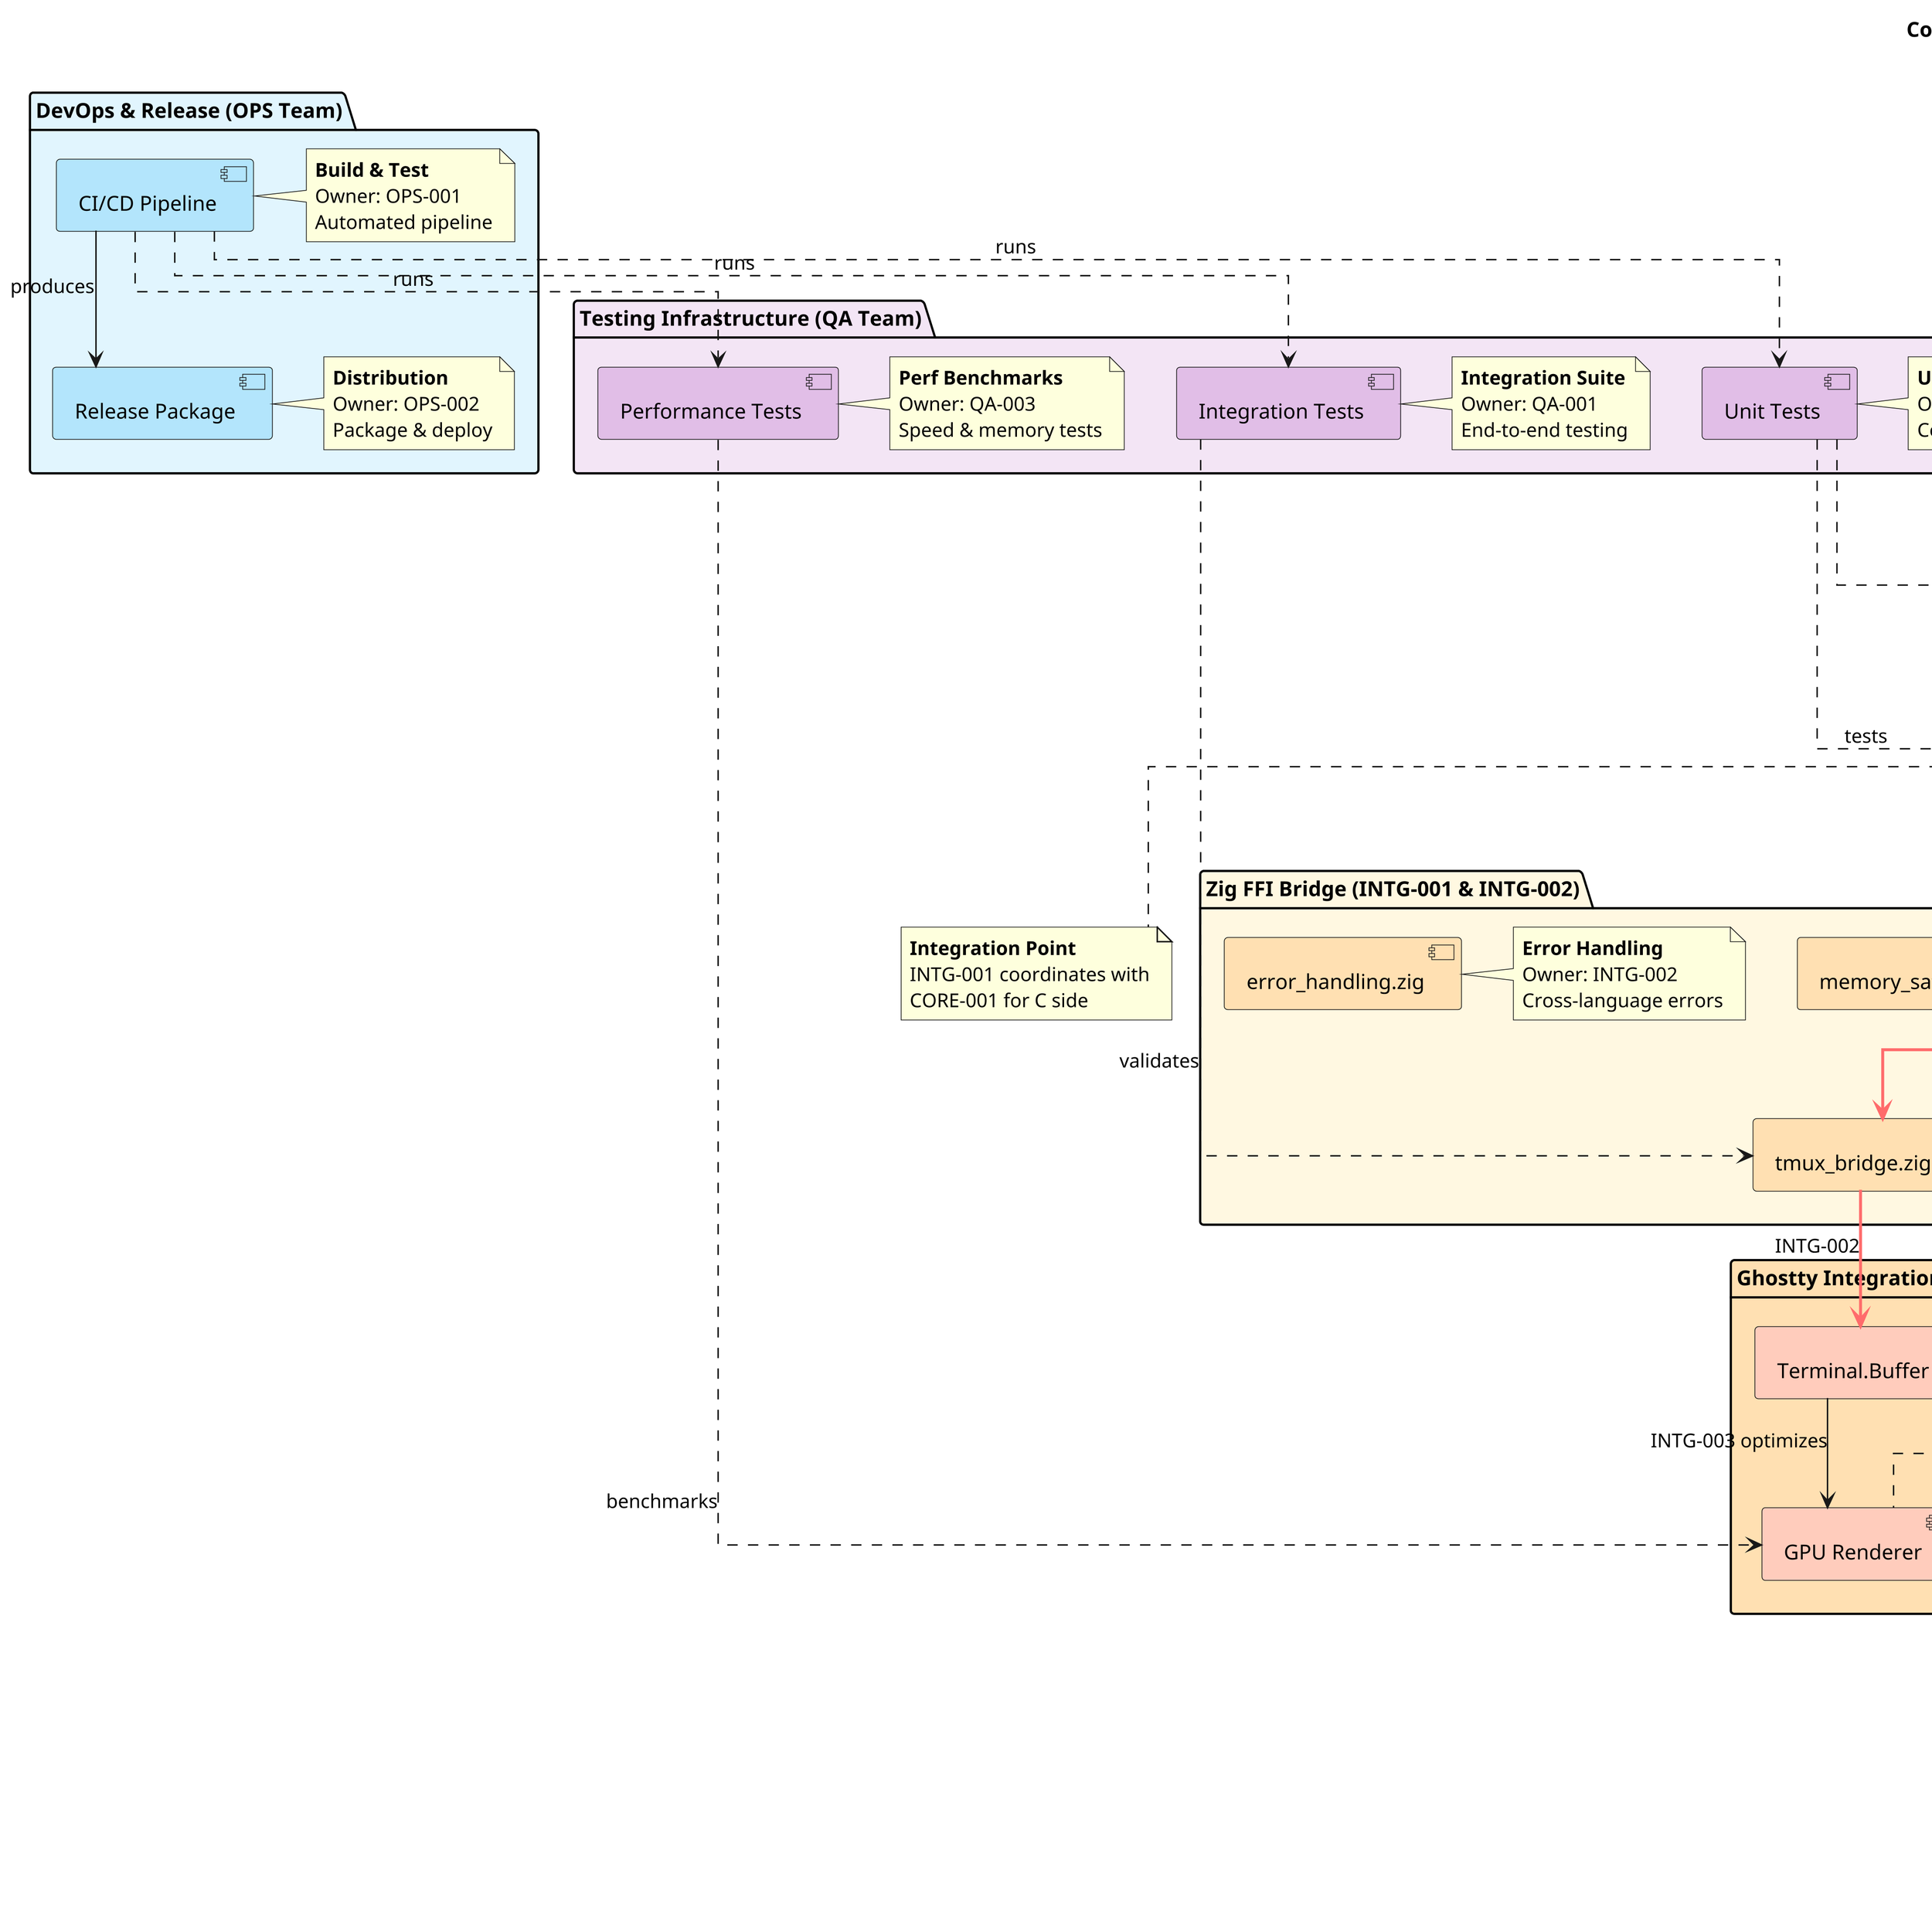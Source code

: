 @startuml component-ownership
!define PLANTUML_LIMIT_SIZE 32768
skinparam dpi 300
skinparam componentStyle uml2
skinparam linetype ortho

title Component Ownership Map - Ghostty × tmux Integration\n<size:12>Each component has a clear owner and maintainer</size>

package "tmux Core (CORE-001 & CORE-002)" #E8F5E9 {
  component "server.c/proc.c" as server #FFF8E1
  note right of server
    <b>Server & Process</b>
    Owner: CORE-001
    Maintains process management
  end note
  
  component "grid.c/screen.c" as grid #FFF8E1
  note right of grid
    <b>Grid & Screen</b>
    Owner: CORE-002
    Grid operations & updates
  end note
  
  component "tty.c → ui_backend.h" as tty #FFE0B2
  note right of tty
    <b>TTY Replacement</b>
    Owner: CORE-001
    Critical refactoring point
  end note
  
  component "layout-*.c" as layout #FFF8E1
  note right of layout
    <b>Layout Engine</b>
    Owner: CORE-001
    Window/pane management
  end note
}

package "libtmuxcore Library (ARCH-001 Design, CORE-002 Impl)" #E3F2FD {
  component "libtmuxcore.h" as lib_h #BBDEFB
  note right of lib_h
    <b>Public C API</b>
    Owner: ARCH-001
    Stable ABI v1.0
  end note
  
  component "backend_router.c" as router #BBDEFB
  note right of router
    <b>Backend Router</b>
    Owner: CORE-002
    Routes to TTY or Ghostty
  end note
  
  component "backend_ghostty.c" as backend_g #BBDEFB
  note right of backend_g
    <b>Ghostty Backend</b>
    Owner: INTG-001
    Structured callbacks
  end note
  
  component "loop_vtable.c" as loop #BBDEFB
  note right of loop
    <b>Event Loop VTable</b>
    Owner: CORE-001
    Host event integration
  end note
}

package "Zig FFI Bridge (INTG-001 & INTG-002)" #FFF8E1 {
  component "libtmuxcore.zig" as ffi #FFE0B2
  note right of ffi
    <b>FFI Bindings</b>
    Owner: INTG-001
    C-to-Zig bridge
  end note
  
  component "tmux_bridge.zig" as bridge #FFE0B2
  note right of bridge
    <b>Integration Bridge</b>
    Owner: INTG-002
    Ghostty connection
  end note
  
  component "memory_safety.zig" as memory #FFE0B2
  note right of memory
    <b>Memory Safety</b>
    Owner: INTG-001
    Boundary protection
  end note
  
  component "error_handling.zig" as error #FFE0B2
  note right of error
    <b>Error Handling</b>
    Owner: INTG-002
    Cross-language errors
  end note
}

package "Ghostty Integration (INTG-002 & INTG-003)" #FFE0B2 {
  component "Terminal.Buffer" as terminal #FFCCBC
  note right of terminal
    <b>Terminal Buffer</b>
    Owner: INTG-002
    Grid integration
  end note
  
  component "GPU Renderer" as gpu #FFCCBC
  note right of gpu
    <b>GPU Rendering</b>
    Owner: INTG-003
    Performance critical
  end note
  
  component "Event Handler" as events #FFCCBC
  note right of events
    <b>Event System</b>
    Owner: INTG-002
    Input/output routing
  end note
}

package "Testing Infrastructure (QA Team)" #F3E5F5 {
  component "Unit Tests" as unit #E1BEE7
  note right of unit
    <b>Unit Test Suite</b>
    Owner: QA-002
    Component testing
  end note
  
  component "Integration Tests" as integ #E1BEE7
  note right of integ
    <b>Integration Suite</b>
    Owner: QA-001
    End-to-end testing
  end note
  
  component "Performance Tests" as perf #E1BEE7
  note right of perf
    <b>Perf Benchmarks</b>
    Owner: QA-003
    Speed & memory tests
  end note
}

package "DevOps & Release (OPS Team)" #E1F5FE {
  component "CI/CD Pipeline" as cicd #B3E5FC
  note right of cicd
    <b>Build & Test</b>
    Owner: OPS-001
    Automated pipeline
  end note
  
  component "Release Package" as release #B3E5FC
  note right of release
    <b>Distribution</b>
    Owner: OPS-002
    Package & deploy
  end note
}

' Critical integration points with ownership labels
tty -[#FF6B6B,bold]-> lib_h : "ARCH-001 designs"
lib_h -[#FF6B6B,bold]-> router : "CORE-002 implements"
router --> backend_g : "INTG-001"
backend_g -[#FF6B6B,bold]-> ffi : "INTG-001 bridges"
ffi -[#FF6B6B,bold]-> bridge : "INTG-002"
bridge -[#FF6B6B,bold]-> terminal : "INTG-002"
terminal --> gpu : "INTG-003 optimizes"
loop --> events : "Event flow"
grid --> backend_g : "Grid updates"
layout --> backend_g : "Layout changes"

' Test coverage arrows
unit ..> router : tests
unit ..> backend_g : tests
integ ..> bridge : validates
perf ..> gpu : benchmarks

' CI/CD flow
cicd ..> unit : runs
cicd ..> integ : runs
cicd ..> perf : runs
cicd --> release : produces

note right of lib_h
  <b>Critical Design Point</b>
  ARCH-001 must approve
  all API changes
end note

note bottom of backend_g
  <b>Integration Point</b>
  INTG-001 coordinates with
  CORE-001 for C side
end note

note left of gpu
  <b>Performance Critical</b>
  INTG-003 must achieve
  ≤1 callback per vsync
end note

legend right
  |= Color |= Team |
  | <#E8F5E9> | Core Team |
  | <#E3F2FD> | Architecture |
  | <#FFF8E1> | Integration |
  | <#F3E5F5> | QA Team |
  | <#E1F5FE> | DevOps |
  
  |= Line Style |= Meaning |
  | Bold Red | Critical Path |
  | Solid | Data Flow |
  | Dotted | Test Coverage |
endlegend

@enduml